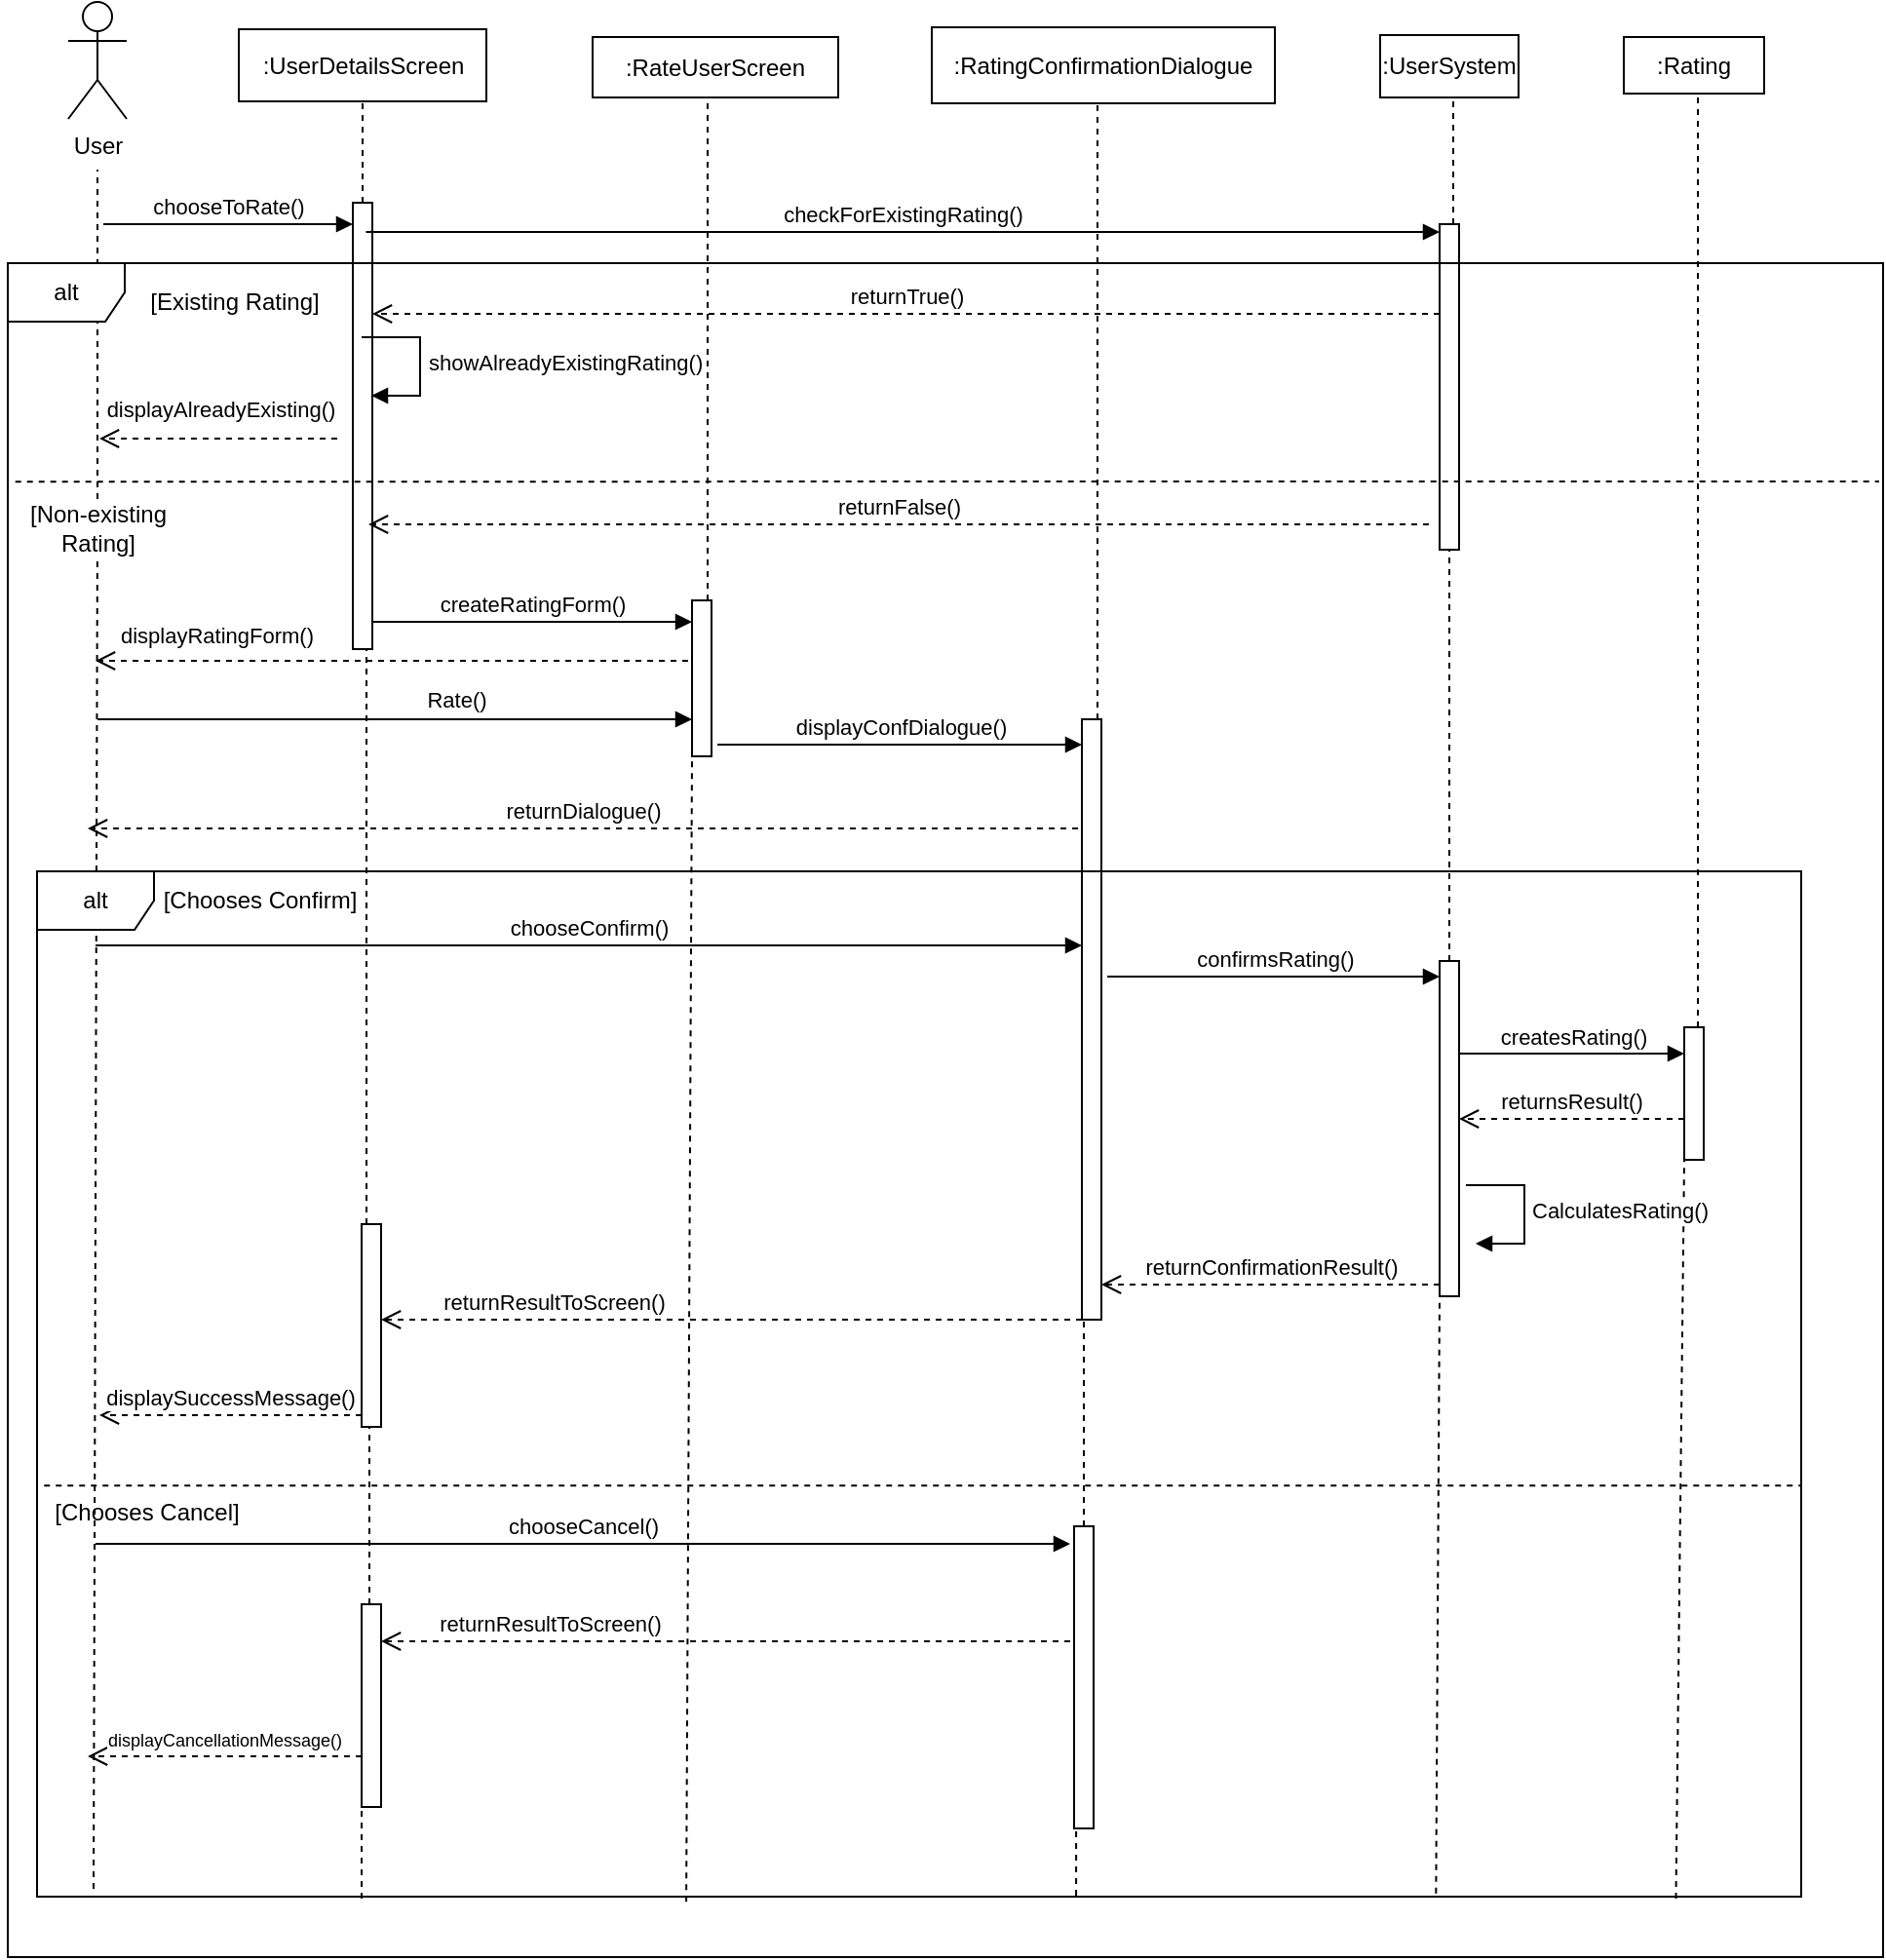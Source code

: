 <mxfile version="26.2.14">
  <diagram name="Page-1" id="2YBvvXClWsGukQMizWep">
    <mxGraphModel dx="1142" dy="1051" grid="0" gridSize="10" guides="1" tooltips="1" connect="1" arrows="1" fold="1" page="1" pageScale="1" pageWidth="850" pageHeight="1100" math="0" shadow="0">
      <root>
        <mxCell id="0" />
        <mxCell id="1" parent="0" />
        <mxCell id="WNuxRkzJSGTTuliTPVV3-1" value="User" style="shape=umlActor;verticalLabelPosition=bottom;verticalAlign=top;html=1;" vertex="1" parent="1">
          <mxGeometry x="56" y="26" width="30" height="60" as="geometry" />
        </mxCell>
        <mxCell id="WNuxRkzJSGTTuliTPVV3-2" value="" style="endArrow=none;dashed=1;html=1;rounded=0;" edge="1" parent="1" source="WNuxRkzJSGTTuliTPVV3-63">
          <mxGeometry width="50" height="50" relative="1" as="geometry">
            <mxPoint x="69" y="994" as="sourcePoint" />
            <mxPoint x="71" y="112" as="targetPoint" />
          </mxGeometry>
        </mxCell>
        <mxCell id="WNuxRkzJSGTTuliTPVV3-4" value=":UserDetailsScreen" style="html=1;whiteSpace=wrap;" vertex="1" parent="1">
          <mxGeometry x="143.5" y="40" width="127" height="37" as="geometry" />
        </mxCell>
        <mxCell id="WNuxRkzJSGTTuliTPVV3-5" value=":RateUserScreen" style="html=1;whiteSpace=wrap;" vertex="1" parent="1">
          <mxGeometry x="325" y="44" width="126" height="31" as="geometry" />
        </mxCell>
        <mxCell id="WNuxRkzJSGTTuliTPVV3-6" value=":RatingConfirmationDialogue" style="html=1;whiteSpace=wrap;" vertex="1" parent="1">
          <mxGeometry x="499" y="39" width="176" height="39" as="geometry" />
        </mxCell>
        <mxCell id="WNuxRkzJSGTTuliTPVV3-7" value=":UserSystem" style="html=1;whiteSpace=wrap;" vertex="1" parent="1">
          <mxGeometry x="729" y="43" width="71" height="32" as="geometry" />
        </mxCell>
        <mxCell id="WNuxRkzJSGTTuliTPVV3-8" value=":Rating" style="html=1;whiteSpace=wrap;" vertex="1" parent="1">
          <mxGeometry x="854" y="44" width="72" height="29" as="geometry" />
        </mxCell>
        <mxCell id="WNuxRkzJSGTTuliTPVV3-9" value="" style="endArrow=none;dashed=1;html=1;rounded=0;entryX=0.5;entryY=1;entryDx=0;entryDy=0;" edge="1" parent="1" source="WNuxRkzJSGTTuliTPVV3-15" target="WNuxRkzJSGTTuliTPVV3-4">
          <mxGeometry width="50" height="50" relative="1" as="geometry">
            <mxPoint x="197" y="522" as="sourcePoint" />
            <mxPoint x="201" y="81" as="targetPoint" />
            <Array as="points">
              <mxPoint x="207" y="106" />
            </Array>
          </mxGeometry>
        </mxCell>
        <mxCell id="WNuxRkzJSGTTuliTPVV3-10" value="" style="endArrow=none;dashed=1;html=1;rounded=0;" edge="1" parent="1" source="WNuxRkzJSGTTuliTPVV3-27">
          <mxGeometry width="50" height="50" relative="1" as="geometry">
            <mxPoint x="380" y="516" as="sourcePoint" />
            <mxPoint x="384" y="75" as="targetPoint" />
          </mxGeometry>
        </mxCell>
        <mxCell id="WNuxRkzJSGTTuliTPVV3-11" value="" style="endArrow=none;dashed=1;html=1;rounded=0;" edge="1" parent="1" source="WNuxRkzJSGTTuliTPVV3-31">
          <mxGeometry width="50" height="50" relative="1" as="geometry">
            <mxPoint x="580" y="519" as="sourcePoint" />
            <mxPoint x="584" y="78" as="targetPoint" />
          </mxGeometry>
        </mxCell>
        <mxCell id="WNuxRkzJSGTTuliTPVV3-12" value="" style="endArrow=none;dashed=1;html=1;rounded=0;" edge="1" parent="1" source="WNuxRkzJSGTTuliTPVV3-19">
          <mxGeometry width="50" height="50" relative="1" as="geometry">
            <mxPoint x="762.5" y="516" as="sourcePoint" />
            <mxPoint x="766.5" y="75" as="targetPoint" />
          </mxGeometry>
        </mxCell>
        <mxCell id="WNuxRkzJSGTTuliTPVV3-13" value="" style="endArrow=none;dashed=1;html=1;rounded=0;" edge="1" parent="1" source="WNuxRkzJSGTTuliTPVV3-39">
          <mxGeometry width="50" height="50" relative="1" as="geometry">
            <mxPoint x="888" y="753" as="sourcePoint" />
            <mxPoint x="892" y="73" as="targetPoint" />
          </mxGeometry>
        </mxCell>
        <mxCell id="WNuxRkzJSGTTuliTPVV3-14" value="chooseToRate()" style="html=1;verticalAlign=bottom;endArrow=block;curved=0;rounded=0;" edge="1" parent="1" target="WNuxRkzJSGTTuliTPVV3-15">
          <mxGeometry width="80" relative="1" as="geometry">
            <mxPoint x="74" y="140" as="sourcePoint" />
            <mxPoint x="193" y="142" as="targetPoint" />
          </mxGeometry>
        </mxCell>
        <mxCell id="WNuxRkzJSGTTuliTPVV3-17" value="" style="endArrow=none;dashed=1;html=1;rounded=0;" edge="1" parent="1" source="WNuxRkzJSGTTuliTPVV3-46" target="WNuxRkzJSGTTuliTPVV3-15">
          <mxGeometry width="50" height="50" relative="1" as="geometry">
            <mxPoint x="201" y="717" as="sourcePoint" />
            <mxPoint x="201" y="491" as="targetPoint" />
            <Array as="points">
              <mxPoint x="209" y="625" />
            </Array>
          </mxGeometry>
        </mxCell>
        <mxCell id="WNuxRkzJSGTTuliTPVV3-15" value="" style="html=1;points=[[0,0,0,0,5],[0,1,0,0,-5],[1,0,0,0,5],[1,1,0,0,-5]];perimeter=orthogonalPerimeter;outlineConnect=0;targetShapes=umlLifeline;portConstraint=eastwest;newEdgeStyle={&quot;curved&quot;:0,&quot;rounded&quot;:0};" vertex="1" parent="1">
          <mxGeometry x="202" y="129" width="10" height="229" as="geometry" />
        </mxCell>
        <mxCell id="WNuxRkzJSGTTuliTPVV3-18" value="checkForExistingRating()" style="html=1;verticalAlign=bottom;endArrow=block;curved=0;rounded=0;" edge="1" parent="1">
          <mxGeometry width="80" relative="1" as="geometry">
            <mxPoint x="208.7" y="144" as="sourcePoint" />
            <mxPoint x="759.5" y="144" as="targetPoint" />
          </mxGeometry>
        </mxCell>
        <mxCell id="WNuxRkzJSGTTuliTPVV3-20" value="" style="endArrow=none;dashed=1;html=1;rounded=0;" edge="1" parent="1" source="WNuxRkzJSGTTuliTPVV3-36" target="WNuxRkzJSGTTuliTPVV3-19">
          <mxGeometry width="50" height="50" relative="1" as="geometry">
            <mxPoint x="763" y="754.8" as="sourcePoint" />
            <mxPoint x="766.5" y="75" as="targetPoint" />
          </mxGeometry>
        </mxCell>
        <mxCell id="WNuxRkzJSGTTuliTPVV3-19" value="" style="html=1;points=[[0,0,0,0,5],[0,1,0,0,-5],[1,0,0,0,5],[1,1,0,0,-5]];perimeter=orthogonalPerimeter;outlineConnect=0;targetShapes=umlLifeline;portConstraint=eastwest;newEdgeStyle={&quot;curved&quot;:0,&quot;rounded&quot;:0};" vertex="1" parent="1">
          <mxGeometry x="759.5" y="140" width="10" height="167" as="geometry" />
        </mxCell>
        <mxCell id="WNuxRkzJSGTTuliTPVV3-21" value="returnTrue()" style="html=1;verticalAlign=bottom;endArrow=open;dashed=1;endSize=8;curved=0;rounded=0;" edge="1" parent="1">
          <mxGeometry relative="1" as="geometry">
            <mxPoint x="759.5" y="186" as="sourcePoint" />
            <mxPoint x="212" y="186" as="targetPoint" />
          </mxGeometry>
        </mxCell>
        <mxCell id="WNuxRkzJSGTTuliTPVV3-23" value="showAlreadyExistingRating()" style="html=1;align=left;spacingLeft=2;endArrow=block;rounded=0;edgeStyle=orthogonalEdgeStyle;curved=0;rounded=0;" edge="1" parent="1">
          <mxGeometry relative="1" as="geometry">
            <mxPoint x="206.5" y="198" as="sourcePoint" />
            <Array as="points">
              <mxPoint x="236.5" y="228" />
            </Array>
            <mxPoint x="211.5" y="228" as="targetPoint" />
          </mxGeometry>
        </mxCell>
        <mxCell id="WNuxRkzJSGTTuliTPVV3-24" value="displayAlreadyExisting()" style="html=1;verticalAlign=bottom;endArrow=open;dashed=1;endSize=8;curved=0;rounded=0;" edge="1" parent="1">
          <mxGeometry x="-0.016" y="-6" relative="1" as="geometry">
            <mxPoint x="194" y="250" as="sourcePoint" />
            <mxPoint x="72" y="250" as="targetPoint" />
            <mxPoint as="offset" />
          </mxGeometry>
        </mxCell>
        <mxCell id="WNuxRkzJSGTTuliTPVV3-25" value="returnFalse()" style="html=1;verticalAlign=bottom;endArrow=open;dashed=1;endSize=8;curved=0;rounded=0;" edge="1" parent="1">
          <mxGeometry relative="1" as="geometry">
            <mxPoint x="754" y="294" as="sourcePoint" />
            <mxPoint x="210" y="294" as="targetPoint" />
          </mxGeometry>
        </mxCell>
        <mxCell id="WNuxRkzJSGTTuliTPVV3-26" value="createRatingForm()" style="html=1;verticalAlign=bottom;endArrow=block;curved=0;rounded=0;" edge="1" parent="1">
          <mxGeometry width="80" relative="1" as="geometry">
            <mxPoint x="212" y="344" as="sourcePoint" />
            <mxPoint x="376" y="344" as="targetPoint" />
          </mxGeometry>
        </mxCell>
        <mxCell id="WNuxRkzJSGTTuliTPVV3-28" value="" style="endArrow=none;dashed=1;html=1;rounded=0;exitX=0.368;exitY=1.005;exitDx=0;exitDy=0;exitPerimeter=0;" edge="1" parent="1" source="WNuxRkzJSGTTuliTPVV3-65" target="WNuxRkzJSGTTuliTPVV3-27">
          <mxGeometry width="50" height="50" relative="1" as="geometry">
            <mxPoint x="378" y="1004" as="sourcePoint" />
            <mxPoint x="384" y="75" as="targetPoint" />
          </mxGeometry>
        </mxCell>
        <mxCell id="WNuxRkzJSGTTuliTPVV3-27" value="" style="html=1;points=[[0,0,0,0,5],[0,1,0,0,-5],[1,0,0,0,5],[1,1,0,0,-5]];perimeter=orthogonalPerimeter;outlineConnect=0;targetShapes=umlLifeline;portConstraint=eastwest;newEdgeStyle={&quot;curved&quot;:0,&quot;rounded&quot;:0};" vertex="1" parent="1">
          <mxGeometry x="376" y="333" width="10" height="80" as="geometry" />
        </mxCell>
        <mxCell id="WNuxRkzJSGTTuliTPVV3-29" value="displayRatingForm()" style="html=1;verticalAlign=bottom;endArrow=open;dashed=1;endSize=8;curved=0;rounded=0;" edge="1" parent="1">
          <mxGeometry x="0.592" y="-4" relative="1" as="geometry">
            <mxPoint x="374" y="364" as="sourcePoint" />
            <mxPoint x="70" y="364" as="targetPoint" />
            <mxPoint as="offset" />
          </mxGeometry>
        </mxCell>
        <mxCell id="WNuxRkzJSGTTuliTPVV3-30" value="Rate()" style="html=1;verticalAlign=bottom;endArrow=block;curved=0;rounded=0;" edge="1" parent="1" target="WNuxRkzJSGTTuliTPVV3-27">
          <mxGeometry x="0.208" y="1" width="80" relative="1" as="geometry">
            <mxPoint x="71" y="394" as="sourcePoint" />
            <mxPoint x="374" y="391" as="targetPoint" />
            <mxPoint as="offset" />
          </mxGeometry>
        </mxCell>
        <mxCell id="WNuxRkzJSGTTuliTPVV3-32" value="" style="endArrow=none;dashed=1;html=1;rounded=0;" edge="1" parent="1" source="WNuxRkzJSGTTuliTPVV3-51" target="WNuxRkzJSGTTuliTPVV3-31">
          <mxGeometry width="50" height="50" relative="1" as="geometry">
            <mxPoint x="577" y="1013" as="sourcePoint" />
            <mxPoint x="584" y="78" as="targetPoint" />
          </mxGeometry>
        </mxCell>
        <mxCell id="WNuxRkzJSGTTuliTPVV3-31" value="" style="html=1;points=[[0,0,0,0,5],[0,1,0,0,-5],[1,0,0,0,5],[1,1,0,0,-5]];perimeter=orthogonalPerimeter;outlineConnect=0;targetShapes=umlLifeline;portConstraint=eastwest;newEdgeStyle={&quot;curved&quot;:0,&quot;rounded&quot;:0};" vertex="1" parent="1">
          <mxGeometry x="576" y="394" width="10" height="308" as="geometry" />
        </mxCell>
        <mxCell id="WNuxRkzJSGTTuliTPVV3-33" value="displayConfDialogue()" style="html=1;verticalAlign=bottom;endArrow=block;curved=0;rounded=0;" edge="1" parent="1" target="WNuxRkzJSGTTuliTPVV3-31">
          <mxGeometry width="80" relative="1" as="geometry">
            <mxPoint x="389" y="407" as="sourcePoint" />
            <mxPoint x="469" y="407" as="targetPoint" />
          </mxGeometry>
        </mxCell>
        <mxCell id="WNuxRkzJSGTTuliTPVV3-34" value="returnDialogue()" style="html=1;verticalAlign=bottom;endArrow=open;dashed=1;endSize=8;curved=0;rounded=0;" edge="1" parent="1">
          <mxGeometry relative="1" as="geometry">
            <mxPoint x="574" y="450" as="sourcePoint" />
            <mxPoint x="66" y="450" as="targetPoint" />
          </mxGeometry>
        </mxCell>
        <mxCell id="WNuxRkzJSGTTuliTPVV3-35" value="chooseConfirm()" style="html=1;verticalAlign=bottom;endArrow=block;curved=0;rounded=0;" edge="1" parent="1" target="WNuxRkzJSGTTuliTPVV3-31">
          <mxGeometry width="80" relative="1" as="geometry">
            <mxPoint x="70" y="510" as="sourcePoint" />
            <mxPoint x="562" y="510" as="targetPoint" />
          </mxGeometry>
        </mxCell>
        <mxCell id="WNuxRkzJSGTTuliTPVV3-37" value="" style="endArrow=none;dashed=1;html=1;rounded=0;exitX=0.793;exitY=0.997;exitDx=0;exitDy=0;exitPerimeter=0;" edge="1" parent="1" source="WNuxRkzJSGTTuliTPVV3-65" target="WNuxRkzJSGTTuliTPVV3-36">
          <mxGeometry width="50" height="50" relative="1" as="geometry">
            <mxPoint x="763" y="1009" as="sourcePoint" />
            <mxPoint x="763" y="307" as="targetPoint" />
          </mxGeometry>
        </mxCell>
        <mxCell id="WNuxRkzJSGTTuliTPVV3-36" value="" style="html=1;points=[[0,0,0,0,5],[0,1,0,0,-5],[1,0,0,0,5],[1,1,0,0,-5]];perimeter=orthogonalPerimeter;outlineConnect=0;targetShapes=umlLifeline;portConstraint=eastwest;newEdgeStyle={&quot;curved&quot;:0,&quot;rounded&quot;:0};" vertex="1" parent="1">
          <mxGeometry x="759.5" y="518" width="10" height="172" as="geometry" />
        </mxCell>
        <mxCell id="WNuxRkzJSGTTuliTPVV3-38" value="confirmsRating()" style="html=1;verticalAlign=bottom;endArrow=block;curved=0;rounded=0;" edge="1" parent="1" target="WNuxRkzJSGTTuliTPVV3-36">
          <mxGeometry width="80" relative="1" as="geometry">
            <mxPoint x="589" y="526" as="sourcePoint" />
            <mxPoint x="669" y="526" as="targetPoint" />
          </mxGeometry>
        </mxCell>
        <mxCell id="WNuxRkzJSGTTuliTPVV3-40" value="" style="endArrow=none;dashed=1;html=1;rounded=0;exitX=0.929;exitY=1.002;exitDx=0;exitDy=0;exitPerimeter=0;" edge="1" parent="1" source="WNuxRkzJSGTTuliTPVV3-65" target="WNuxRkzJSGTTuliTPVV3-39">
          <mxGeometry width="50" height="50" relative="1" as="geometry">
            <mxPoint x="888" y="1022" as="sourcePoint" />
            <mxPoint x="892" y="73" as="targetPoint" />
          </mxGeometry>
        </mxCell>
        <mxCell id="WNuxRkzJSGTTuliTPVV3-39" value="" style="html=1;points=[[0,0,0,0,5],[0,1,0,0,-5],[1,0,0,0,5],[1,1,0,0,-5]];perimeter=orthogonalPerimeter;outlineConnect=0;targetShapes=umlLifeline;portConstraint=eastwest;newEdgeStyle={&quot;curved&quot;:0,&quot;rounded&quot;:0};" vertex="1" parent="1">
          <mxGeometry x="885" y="552" width="10" height="68" as="geometry" />
        </mxCell>
        <mxCell id="WNuxRkzJSGTTuliTPVV3-41" value="createsRating()" style="html=1;verticalAlign=bottom;endArrow=block;curved=0;rounded=0;" edge="1" parent="1" target="WNuxRkzJSGTTuliTPVV3-39">
          <mxGeometry width="80" relative="1" as="geometry">
            <mxPoint x="770" y="565.5" as="sourcePoint" />
            <mxPoint x="850" y="565.5" as="targetPoint" />
          </mxGeometry>
        </mxCell>
        <mxCell id="WNuxRkzJSGTTuliTPVV3-42" value="returnsResult()" style="html=1;verticalAlign=bottom;endArrow=open;dashed=1;endSize=8;curved=0;rounded=0;" edge="1" parent="1" target="WNuxRkzJSGTTuliTPVV3-36">
          <mxGeometry relative="1" as="geometry">
            <mxPoint x="885" y="599" as="sourcePoint" />
            <mxPoint x="805" y="599" as="targetPoint" />
          </mxGeometry>
        </mxCell>
        <mxCell id="WNuxRkzJSGTTuliTPVV3-44" value="CalculatesRating()" style="html=1;align=left;spacingLeft=2;endArrow=block;rounded=0;edgeStyle=orthogonalEdgeStyle;curved=0;rounded=0;" edge="1" parent="1">
          <mxGeometry relative="1" as="geometry">
            <mxPoint x="773" y="633" as="sourcePoint" />
            <Array as="points">
              <mxPoint x="803" y="663" />
            </Array>
            <mxPoint x="778" y="663" as="targetPoint" />
          </mxGeometry>
        </mxCell>
        <mxCell id="WNuxRkzJSGTTuliTPVV3-45" value="returnConfirmationResult()" style="html=1;verticalAlign=bottom;endArrow=open;dashed=1;endSize=8;curved=0;rounded=0;" edge="1" parent="1" target="WNuxRkzJSGTTuliTPVV3-31">
          <mxGeometry relative="1" as="geometry">
            <mxPoint x="759.5" y="684" as="sourcePoint" />
            <mxPoint x="679.5" y="684" as="targetPoint" />
          </mxGeometry>
        </mxCell>
        <mxCell id="WNuxRkzJSGTTuliTPVV3-46" value="" style="html=1;points=[[0,0,0,0,5],[0,1,0,0,-5],[1,0,0,0,5],[1,1,0,0,-5]];perimeter=orthogonalPerimeter;outlineConnect=0;targetShapes=umlLifeline;portConstraint=eastwest;newEdgeStyle={&quot;curved&quot;:0,&quot;rounded&quot;:0};" vertex="1" parent="1">
          <mxGeometry x="206.5" y="653" width="10" height="104" as="geometry" />
        </mxCell>
        <mxCell id="WNuxRkzJSGTTuliTPVV3-48" value="returnResultToScreen()" style="html=1;verticalAlign=bottom;endArrow=open;dashed=1;endSize=8;curved=0;rounded=0;" edge="1" parent="1" target="WNuxRkzJSGTTuliTPVV3-46">
          <mxGeometry x="0.51" relative="1" as="geometry">
            <mxPoint x="576" y="702" as="sourcePoint" />
            <mxPoint x="496" y="702" as="targetPoint" />
            <mxPoint as="offset" />
          </mxGeometry>
        </mxCell>
        <mxCell id="WNuxRkzJSGTTuliTPVV3-49" value="" style="endArrow=none;dashed=1;html=1;rounded=0;entryX=0;entryY=1;entryDx=0;entryDy=-5;entryPerimeter=0;" edge="1" parent="1" source="WNuxRkzJSGTTuliTPVV3-55">
          <mxGeometry width="50" height="50" relative="1" as="geometry">
            <mxPoint x="212.5" y="997" as="sourcePoint" />
            <mxPoint x="210.5" y="757" as="targetPoint" />
          </mxGeometry>
        </mxCell>
        <mxCell id="WNuxRkzJSGTTuliTPVV3-50" value="displaySuccessMessage()" style="html=1;verticalAlign=bottom;endArrow=open;dashed=1;endSize=8;curved=0;rounded=0;" edge="1" parent="1">
          <mxGeometry relative="1" as="geometry">
            <mxPoint x="206.5" y="751" as="sourcePoint" />
            <mxPoint x="72" y="751" as="targetPoint" />
          </mxGeometry>
        </mxCell>
        <mxCell id="WNuxRkzJSGTTuliTPVV3-52" value="" style="endArrow=none;dashed=1;html=1;rounded=0;exitX=0.589;exitY=0.999;exitDx=0;exitDy=0;exitPerimeter=0;" edge="1" parent="1" source="WNuxRkzJSGTTuliTPVV3-65" target="WNuxRkzJSGTTuliTPVV3-51">
          <mxGeometry width="50" height="50" relative="1" as="geometry">
            <mxPoint x="577" y="1013" as="sourcePoint" />
            <mxPoint x="577" y="702" as="targetPoint" />
          </mxGeometry>
        </mxCell>
        <mxCell id="WNuxRkzJSGTTuliTPVV3-51" value="" style="html=1;points=[[0,0,0,0,5],[0,1,0,0,-5],[1,0,0,0,5],[1,1,0,0,-5]];perimeter=orthogonalPerimeter;outlineConnect=0;targetShapes=umlLifeline;portConstraint=eastwest;newEdgeStyle={&quot;curved&quot;:0,&quot;rounded&quot;:0};" vertex="1" parent="1">
          <mxGeometry x="572" y="808" width="10" height="155" as="geometry" />
        </mxCell>
        <mxCell id="WNuxRkzJSGTTuliTPVV3-54" value="chooseCancel()" style="html=1;verticalAlign=bottom;endArrow=block;curved=0;rounded=0;" edge="1" parent="1">
          <mxGeometry width="80" relative="1" as="geometry">
            <mxPoint x="70" y="817" as="sourcePoint" />
            <mxPoint x="570" y="817" as="targetPoint" />
          </mxGeometry>
        </mxCell>
        <mxCell id="WNuxRkzJSGTTuliTPVV3-55" value="" style="html=1;points=[[0,0,0,0,5],[0,1,0,0,-5],[1,0,0,0,5],[1,1,0,0,-5]];perimeter=orthogonalPerimeter;outlineConnect=0;targetShapes=umlLifeline;portConstraint=eastwest;newEdgeStyle={&quot;curved&quot;:0,&quot;rounded&quot;:0};" vertex="1" parent="1">
          <mxGeometry x="206.5" y="848" width="10" height="104" as="geometry" />
        </mxCell>
        <mxCell id="WNuxRkzJSGTTuliTPVV3-57" value="" style="endArrow=none;dashed=1;html=1;rounded=0;exitX=0.184;exitY=1.002;exitDx=0;exitDy=0;exitPerimeter=0;" edge="1" parent="1" source="WNuxRkzJSGTTuliTPVV3-65" target="WNuxRkzJSGTTuliTPVV3-55">
          <mxGeometry width="50" height="50" relative="1" as="geometry">
            <mxPoint x="212" y="1004" as="sourcePoint" />
            <mxPoint x="248" y="952" as="targetPoint" />
          </mxGeometry>
        </mxCell>
        <mxCell id="WNuxRkzJSGTTuliTPVV3-58" value="returnResultToScreen()" style="html=1;verticalAlign=bottom;endArrow=open;dashed=1;endSize=8;curved=0;rounded=0;" edge="1" parent="1">
          <mxGeometry x="0.51" relative="1" as="geometry">
            <mxPoint x="570" y="867" as="sourcePoint" />
            <mxPoint x="216.5" y="867" as="targetPoint" />
            <mxPoint as="offset" />
          </mxGeometry>
        </mxCell>
        <mxCell id="WNuxRkzJSGTTuliTPVV3-59" value="&lt;font style=&quot;font-size: 9px;&quot;&gt;displayCancellationMessage()&lt;/font&gt;" style="html=1;verticalAlign=bottom;endArrow=open;dashed=1;endSize=8;curved=0;rounded=0;" edge="1" parent="1">
          <mxGeometry relative="1" as="geometry">
            <mxPoint x="206.5" y="926" as="sourcePoint" />
            <mxPoint x="66" y="926" as="targetPoint" />
          </mxGeometry>
        </mxCell>
        <mxCell id="WNuxRkzJSGTTuliTPVV3-60" value="alt" style="shape=umlFrame;whiteSpace=wrap;html=1;pointerEvents=0;" vertex="1" parent="1">
          <mxGeometry x="25" y="160" width="962" height="869" as="geometry" />
        </mxCell>
        <mxCell id="WNuxRkzJSGTTuliTPVV3-61" value="" style="endArrow=none;dashed=1;html=1;rounded=0;exitX=0.004;exitY=0.129;exitDx=0;exitDy=0;exitPerimeter=0;" edge="1" parent="1" source="WNuxRkzJSGTTuliTPVV3-60">
          <mxGeometry width="50" height="50" relative="1" as="geometry">
            <mxPoint x="219" y="309" as="sourcePoint" />
            <mxPoint x="985" y="272" as="targetPoint" />
          </mxGeometry>
        </mxCell>
        <mxCell id="WNuxRkzJSGTTuliTPVV3-62" value="[Existing Rating]" style="text;html=1;align=center;verticalAlign=middle;whiteSpace=wrap;rounded=0;" vertex="1" parent="1">
          <mxGeometry x="92" y="165" width="99" height="30" as="geometry" />
        </mxCell>
        <mxCell id="WNuxRkzJSGTTuliTPVV3-64" value="" style="endArrow=none;dashed=1;html=1;rounded=0;" edge="1" parent="1" target="WNuxRkzJSGTTuliTPVV3-63">
          <mxGeometry width="50" height="50" relative="1" as="geometry">
            <mxPoint x="69" y="994" as="sourcePoint" />
            <mxPoint x="71" y="112" as="targetPoint" />
          </mxGeometry>
        </mxCell>
        <mxCell id="WNuxRkzJSGTTuliTPVV3-63" value="[Non-existing Rating]" style="text;html=1;align=center;verticalAlign=middle;whiteSpace=wrap;rounded=0;" vertex="1" parent="1">
          <mxGeometry x="21.5" y="281" width="99" height="30" as="geometry" />
        </mxCell>
        <mxCell id="WNuxRkzJSGTTuliTPVV3-65" value="alt" style="shape=umlFrame;whiteSpace=wrap;html=1;pointerEvents=0;" vertex="1" parent="1">
          <mxGeometry x="40" y="472" width="905" height="526" as="geometry" />
        </mxCell>
        <mxCell id="WNuxRkzJSGTTuliTPVV3-66" value="" style="endArrow=none;dashed=1;html=1;rounded=0;exitX=0.004;exitY=0.599;exitDx=0;exitDy=0;exitPerimeter=0;entryX=1;entryY=0.599;entryDx=0;entryDy=0;entryPerimeter=0;" edge="1" parent="1" source="WNuxRkzJSGTTuliTPVV3-65" target="WNuxRkzJSGTTuliTPVV3-65">
          <mxGeometry width="50" height="50" relative="1" as="geometry">
            <mxPoint x="484" y="584" as="sourcePoint" />
            <mxPoint x="534" y="534" as="targetPoint" />
          </mxGeometry>
        </mxCell>
        <mxCell id="WNuxRkzJSGTTuliTPVV3-67" value="[Chooses Confirm]" style="text;html=1;align=center;verticalAlign=middle;whiteSpace=wrap;rounded=0;" vertex="1" parent="1">
          <mxGeometry x="91.5" y="472" width="125" height="30" as="geometry" />
        </mxCell>
        <mxCell id="WNuxRkzJSGTTuliTPVV3-68" value="[Chooses Cancel]" style="text;html=1;align=center;verticalAlign=middle;whiteSpace=wrap;rounded=0;" vertex="1" parent="1">
          <mxGeometry x="34" y="786" width="125" height="30" as="geometry" />
        </mxCell>
      </root>
    </mxGraphModel>
  </diagram>
</mxfile>
